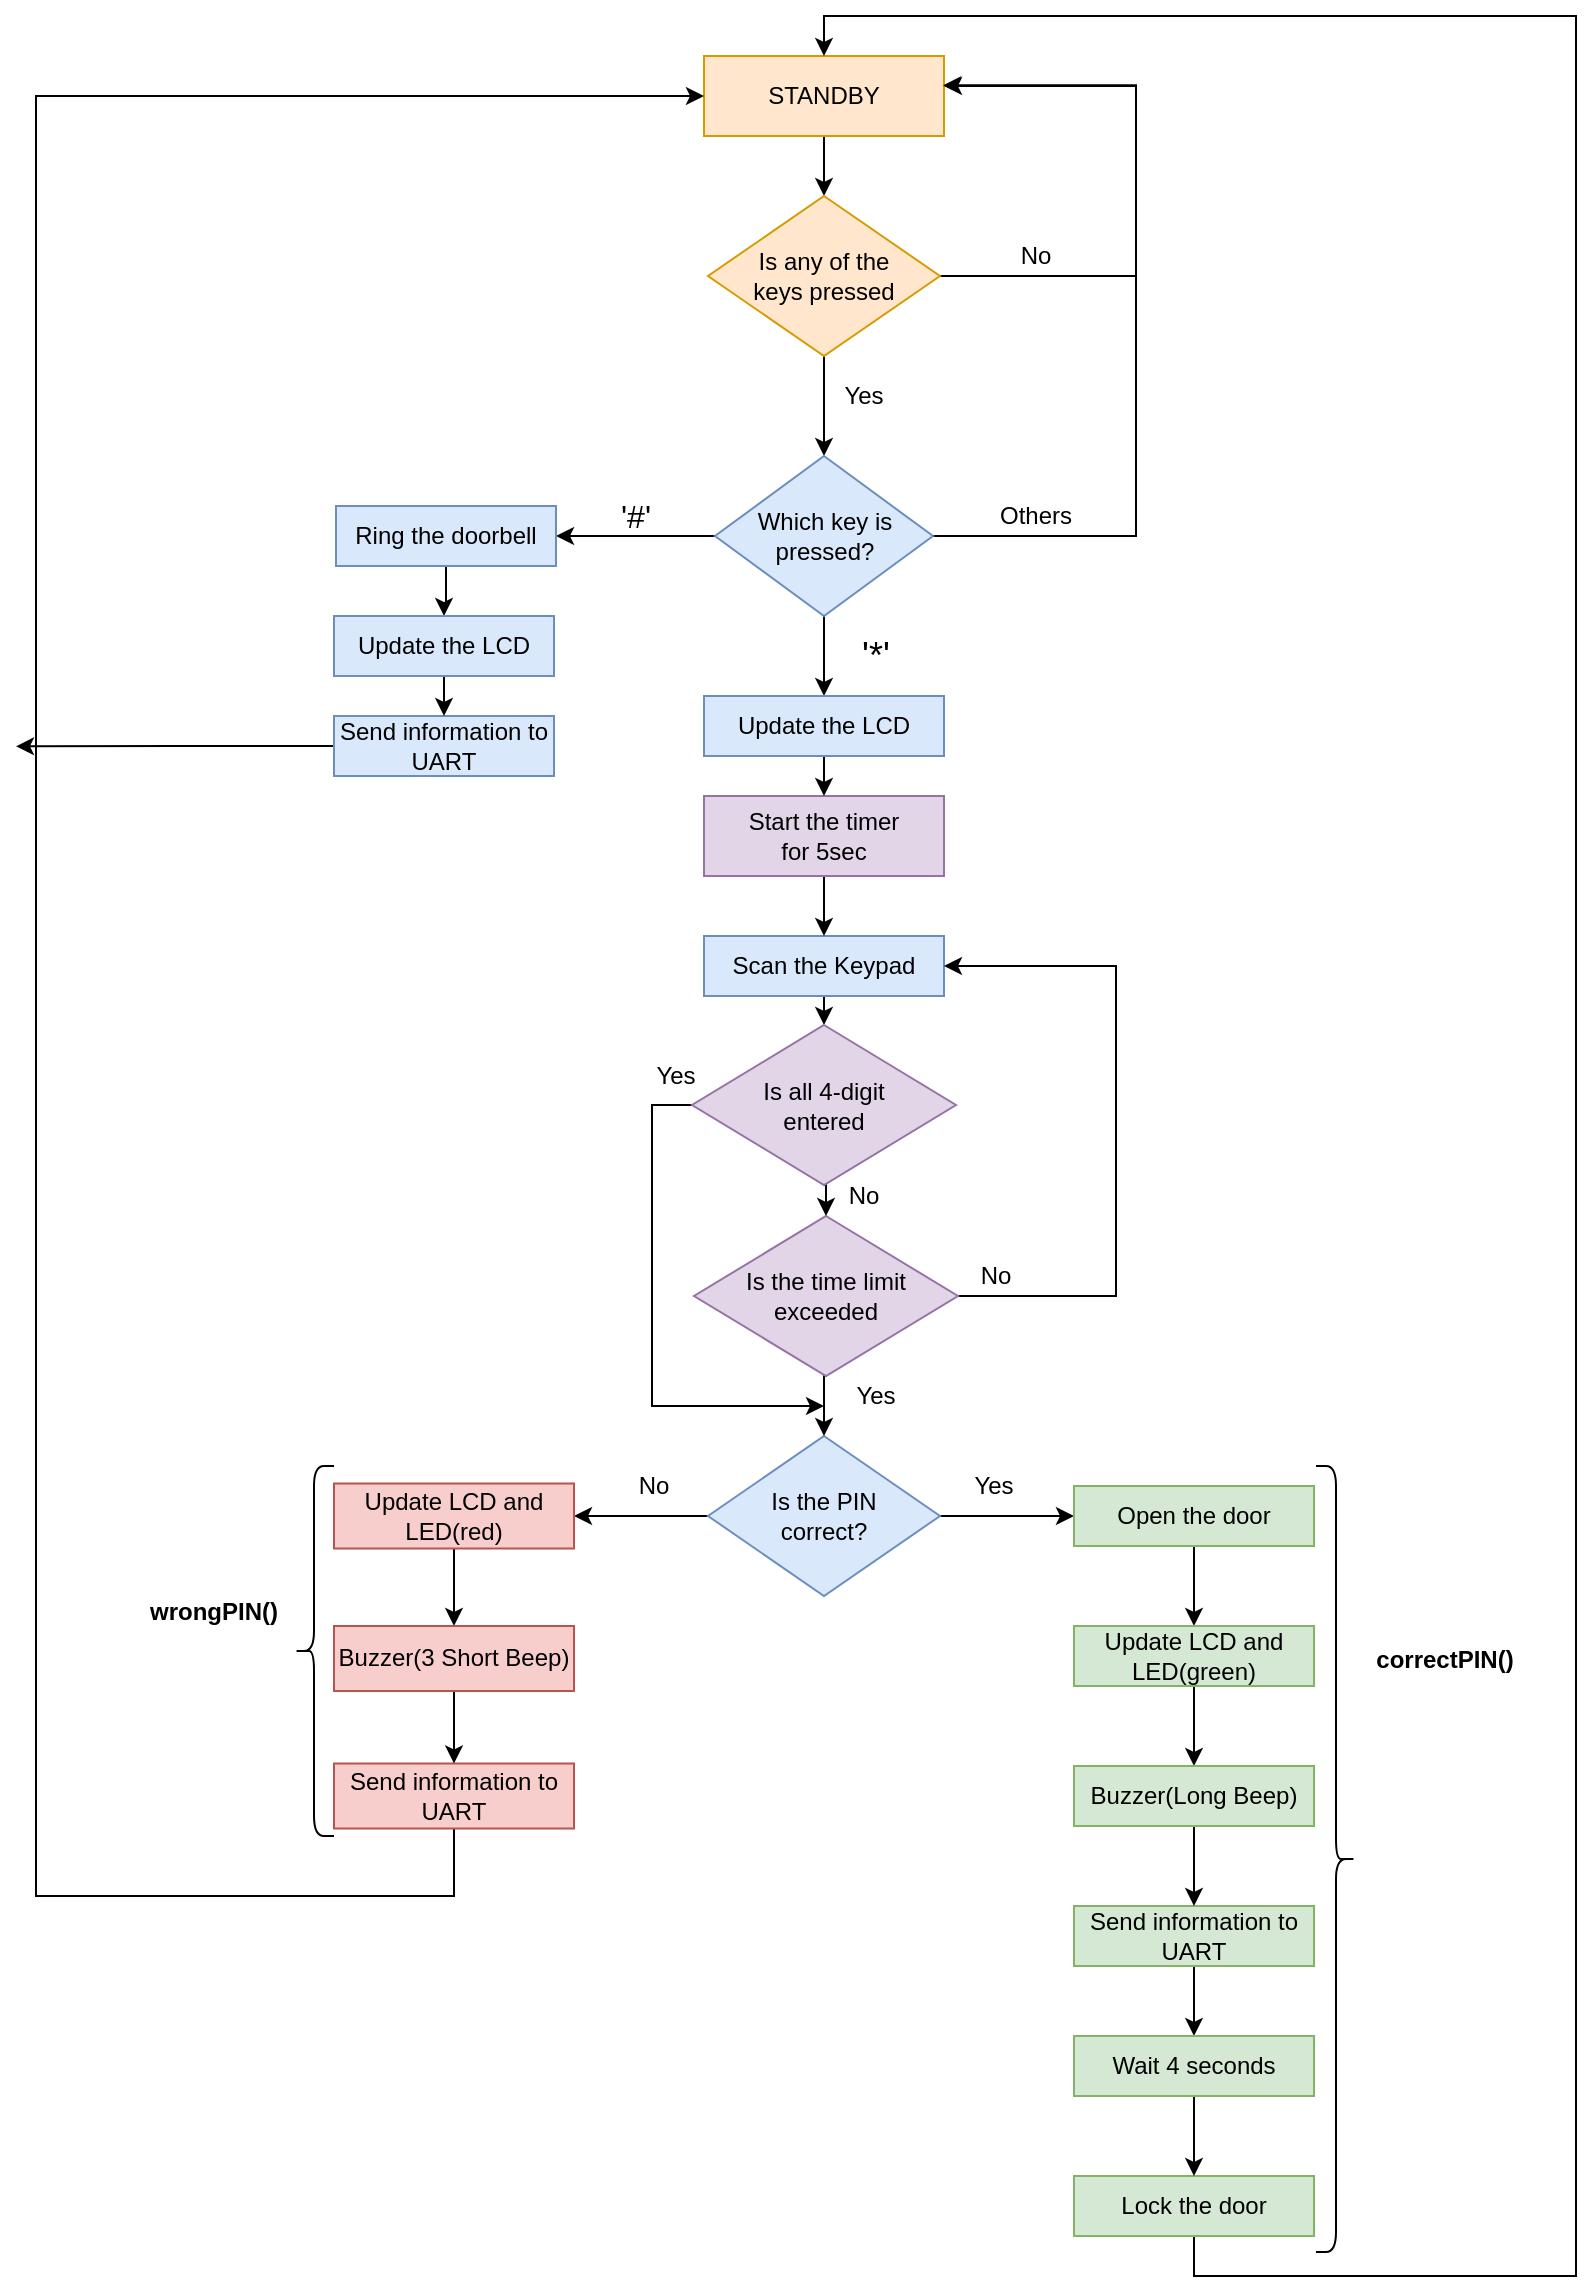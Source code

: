 <mxfile version="13.10.5" type="device"><diagram id="C5RBs43oDa-KdzZeNtuy" name="Page-1"><mxGraphModel dx="1422" dy="1931" grid="1" gridSize="10" guides="1" tooltips="1" connect="1" arrows="1" fold="1" page="1" pageScale="1" pageWidth="827" pageHeight="1169" math="0" shadow="0"><root><mxCell id="WIyWlLk6GJQsqaUBKTNV-0"/><mxCell id="WIyWlLk6GJQsqaUBKTNV-1" parent="WIyWlLk6GJQsqaUBKTNV-0"/><mxCell id="DNTc6tUad4FX3Sv0nXim-4" value="" style="edgeStyle=orthogonalEdgeStyle;orthogonalLoop=1;jettySize=auto;html=1;" parent="WIyWlLk6GJQsqaUBKTNV-1" source="DNTc6tUad4FX3Sv0nXim-2" target="DNTc6tUad4FX3Sv0nXim-3" edge="1"><mxGeometry relative="1" as="geometry"/></mxCell><mxCell id="DNTc6tUad4FX3Sv0nXim-2" value="STANDBY" style="whiteSpace=wrap;html=1;fillColor=#ffe6cc;strokeColor=#d79b00;" parent="WIyWlLk6GJQsqaUBKTNV-1" vertex="1"><mxGeometry x="354" y="20" width="120" height="40" as="geometry"/></mxCell><mxCell id="lgCaIrdGMXh6ixWFKIHN-0" style="edgeStyle=orthogonalEdgeStyle;orthogonalLoop=1;jettySize=auto;html=1;exitX=0.5;exitY=1;exitDx=0;exitDy=0;" parent="WIyWlLk6GJQsqaUBKTNV-1" source="DNTc6tUad4FX3Sv0nXim-3" target="DNTc6tUad4FX3Sv0nXim-7" edge="1"><mxGeometry relative="1" as="geometry"/></mxCell><mxCell id="lgCaIrdGMXh6ixWFKIHN-47" style="edgeStyle=orthogonalEdgeStyle;rounded=0;orthogonalLoop=1;jettySize=auto;html=1;exitX=1;exitY=0.5;exitDx=0;exitDy=0;entryX=0.996;entryY=0.366;entryDx=0;entryDy=0;entryPerimeter=0;" parent="WIyWlLk6GJQsqaUBKTNV-1" source="DNTc6tUad4FX3Sv0nXim-3" target="DNTc6tUad4FX3Sv0nXim-2" edge="1"><mxGeometry relative="1" as="geometry"><Array as="points"><mxPoint x="570" y="130"/><mxPoint x="570" y="35"/></Array></mxGeometry></mxCell><mxCell id="DNTc6tUad4FX3Sv0nXim-3" value="Is any of the &lt;br&gt;keys pressed" style="rhombus;whiteSpace=wrap;html=1;fillColor=#ffe6cc;strokeColor=#d79b00;" parent="WIyWlLk6GJQsqaUBKTNV-1" vertex="1"><mxGeometry x="356" y="90" width="116" height="80" as="geometry"/></mxCell><mxCell id="DNTc6tUad4FX3Sv0nXim-6" value="No" style="text;html=1;strokeColor=none;fillColor=none;align=center;verticalAlign=middle;whiteSpace=wrap;" parent="WIyWlLk6GJQsqaUBKTNV-1" vertex="1"><mxGeometry x="500" y="110" width="40" height="20" as="geometry"/></mxCell><mxCell id="lgCaIrdGMXh6ixWFKIHN-9" style="edgeStyle=orthogonalEdgeStyle;orthogonalLoop=1;jettySize=auto;html=1;" parent="WIyWlLk6GJQsqaUBKTNV-1" source="DNTc6tUad4FX3Sv0nXim-7" target="lgCaIrdGMXh6ixWFKIHN-8" edge="1"><mxGeometry relative="1" as="geometry"/></mxCell><mxCell id="lgCaIrdGMXh6ixWFKIHN-38" style="edgeStyle=orthogonalEdgeStyle;rounded=0;orthogonalLoop=1;jettySize=auto;html=1;exitX=1;exitY=0.5;exitDx=0;exitDy=0;" parent="WIyWlLk6GJQsqaUBKTNV-1" source="DNTc6tUad4FX3Sv0nXim-7" target="DNTc6tUad4FX3Sv0nXim-2" edge="1"><mxGeometry relative="1" as="geometry"><mxPoint x="500" y="35" as="targetPoint"/><Array as="points"><mxPoint x="570" y="260"/><mxPoint x="570" y="35"/></Array></mxGeometry></mxCell><mxCell id="7Wt8OuKON5u9qGzDplZN-8" style="edgeStyle=orthogonalEdgeStyle;rounded=0;orthogonalLoop=1;jettySize=auto;html=1;exitX=0.5;exitY=1;exitDx=0;exitDy=0;entryX=0.5;entryY=0;entryDx=0;entryDy=0;" parent="WIyWlLk6GJQsqaUBKTNV-1" source="DNTc6tUad4FX3Sv0nXim-7" target="7Wt8OuKON5u9qGzDplZN-5" edge="1"><mxGeometry relative="1" as="geometry"/></mxCell><mxCell id="DNTc6tUad4FX3Sv0nXim-7" value="Which key is&lt;br&gt;pressed?" style="rhombus;whiteSpace=wrap;html=1;fillColor=#dae8fc;strokeColor=#6c8ebf;" parent="WIyWlLk6GJQsqaUBKTNV-1" vertex="1"><mxGeometry x="359.5" y="220" width="109" height="80" as="geometry"/></mxCell><mxCell id="lgCaIrdGMXh6ixWFKIHN-2" value="Others" style="text;html=1;strokeColor=none;fillColor=none;align=center;verticalAlign=middle;whiteSpace=wrap;" parent="WIyWlLk6GJQsqaUBKTNV-1" vertex="1"><mxGeometry x="500" y="240" width="40" height="20" as="geometry"/></mxCell><mxCell id="KPDpX27hOTrup5JIS0Qp-2" style="edgeStyle=orthogonalEdgeStyle;rounded=0;orthogonalLoop=1;jettySize=auto;html=1;exitX=0.5;exitY=1;exitDx=0;exitDy=0;entryX=0.5;entryY=0;entryDx=0;entryDy=0;" edge="1" parent="WIyWlLk6GJQsqaUBKTNV-1" source="lgCaIrdGMXh6ixWFKIHN-4" target="KPDpX27hOTrup5JIS0Qp-1"><mxGeometry relative="1" as="geometry"/></mxCell><mxCell id="lgCaIrdGMXh6ixWFKIHN-4" value="Scan the Keypad" style="whiteSpace=wrap;html=1;fillColor=#dae8fc;strokeColor=#6c8ebf;" parent="WIyWlLk6GJQsqaUBKTNV-1" vertex="1"><mxGeometry x="354" y="460" width="120" height="30" as="geometry"/></mxCell><mxCell id="lgCaIrdGMXh6ixWFKIHN-7" value="Yes" style="text;html=1;strokeColor=none;fillColor=none;align=center;verticalAlign=middle;whiteSpace=wrap;" parent="WIyWlLk6GJQsqaUBKTNV-1" vertex="1"><mxGeometry x="414" y="180" width="40" height="20" as="geometry"/></mxCell><mxCell id="r5Uh8VkK3qRv4wb5RJsd-7" style="edgeStyle=orthogonalEdgeStyle;rounded=0;orthogonalLoop=1;jettySize=auto;html=1;exitX=0.5;exitY=1;exitDx=0;exitDy=0;" parent="WIyWlLk6GJQsqaUBKTNV-1" source="lgCaIrdGMXh6ixWFKIHN-8" target="r5Uh8VkK3qRv4wb5RJsd-5" edge="1"><mxGeometry relative="1" as="geometry"/></mxCell><mxCell id="lgCaIrdGMXh6ixWFKIHN-8" value="Ring the doorbell" style="whiteSpace=wrap;html=1;fillColor=#dae8fc;strokeColor=#6c8ebf;" parent="WIyWlLk6GJQsqaUBKTNV-1" vertex="1"><mxGeometry x="170" y="245" width="110" height="30" as="geometry"/></mxCell><mxCell id="lgCaIrdGMXh6ixWFKIHN-10" value="&lt;font style=&quot;font-size: 16px&quot;&gt;'#'&lt;/font&gt;" style="text;html=1;strokeColor=none;fillColor=none;align=center;verticalAlign=middle;whiteSpace=wrap;" parent="WIyWlLk6GJQsqaUBKTNV-1" vertex="1"><mxGeometry x="300" y="240" width="40" height="20" as="geometry"/></mxCell><mxCell id="lgCaIrdGMXh6ixWFKIHN-32" style="edgeStyle=orthogonalEdgeStyle;rounded=0;orthogonalLoop=1;jettySize=auto;html=1;exitX=1;exitY=0.5;exitDx=0;exitDy=0;entryX=0;entryY=0.5;entryDx=0;entryDy=0;" parent="WIyWlLk6GJQsqaUBKTNV-1" source="lgCaIrdGMXh6ixWFKIHN-11" target="lgCaIrdGMXh6ixWFKIHN-30" edge="1"><mxGeometry relative="1" as="geometry"/></mxCell><mxCell id="lgCaIrdGMXh6ixWFKIHN-41" style="edgeStyle=orthogonalEdgeStyle;rounded=0;orthogonalLoop=1;jettySize=auto;html=1;exitX=0;exitY=0.5;exitDx=0;exitDy=0;entryX=1;entryY=0.5;entryDx=0;entryDy=0;" parent="WIyWlLk6GJQsqaUBKTNV-1" source="lgCaIrdGMXh6ixWFKIHN-11" target="lgCaIrdGMXh6ixWFKIHN-40" edge="1"><mxGeometry relative="1" as="geometry"/></mxCell><mxCell id="lgCaIrdGMXh6ixWFKIHN-11" value="Is the PIN &lt;br&gt;correct?" style="rhombus;whiteSpace=wrap;html=1;fillColor=#dae8fc;strokeColor=#6c8ebf;" parent="WIyWlLk6GJQsqaUBKTNV-1" vertex="1"><mxGeometry x="356" y="710" width="116" height="80" as="geometry"/></mxCell><mxCell id="lgCaIrdGMXh6ixWFKIHN-16" value="Yes" style="text;html=1;strokeColor=none;fillColor=none;align=center;verticalAlign=middle;whiteSpace=wrap;" parent="WIyWlLk6GJQsqaUBKTNV-1" vertex="1"><mxGeometry x="479" y="725" width="40" height="20" as="geometry"/></mxCell><mxCell id="lgCaIrdGMXh6ixWFKIHN-80" style="edgeStyle=orthogonalEdgeStyle;rounded=0;orthogonalLoop=1;jettySize=auto;html=1;exitX=0.5;exitY=1;exitDx=0;exitDy=0;entryX=0.5;entryY=0;entryDx=0;entryDy=0;" parent="WIyWlLk6GJQsqaUBKTNV-1" source="lgCaIrdGMXh6ixWFKIHN-19" target="lgCaIrdGMXh6ixWFKIHN-78" edge="1"><mxGeometry relative="1" as="geometry"/></mxCell><mxCell id="lgCaIrdGMXh6ixWFKIHN-19" value="Send information to UART" style="rounded=0;whiteSpace=wrap;html=1;fillColor=#d5e8d4;strokeColor=#82b366;" parent="WIyWlLk6GJQsqaUBKTNV-1" vertex="1"><mxGeometry x="539" y="945" width="120" height="30" as="geometry"/></mxCell><mxCell id="lgCaIrdGMXh6ixWFKIHN-33" style="edgeStyle=orthogonalEdgeStyle;rounded=0;orthogonalLoop=1;jettySize=auto;html=1;exitX=0.5;exitY=1;exitDx=0;exitDy=0;entryX=0.5;entryY=0;entryDx=0;entryDy=0;" parent="WIyWlLk6GJQsqaUBKTNV-1" source="lgCaIrdGMXh6ixWFKIHN-30" target="lgCaIrdGMXh6ixWFKIHN-31" edge="1"><mxGeometry relative="1" as="geometry"/></mxCell><mxCell id="lgCaIrdGMXh6ixWFKIHN-30" value="Open the door" style="rounded=0;whiteSpace=wrap;html=1;fillColor=#d5e8d4;strokeColor=#82b366;" parent="WIyWlLk6GJQsqaUBKTNV-1" vertex="1"><mxGeometry x="539" y="735" width="120" height="30" as="geometry"/></mxCell><mxCell id="lgCaIrdGMXh6ixWFKIHN-45" style="edgeStyle=orthogonalEdgeStyle;rounded=0;orthogonalLoop=1;jettySize=auto;html=1;exitX=0.5;exitY=1;exitDx=0;exitDy=0;entryX=0.5;entryY=0;entryDx=0;entryDy=0;" parent="WIyWlLk6GJQsqaUBKTNV-1" source="lgCaIrdGMXh6ixWFKIHN-31" target="lgCaIrdGMXh6ixWFKIHN-44" edge="1"><mxGeometry relative="1" as="geometry"/></mxCell><mxCell id="lgCaIrdGMXh6ixWFKIHN-31" value="Update LCD and LED(green)" style="rounded=0;whiteSpace=wrap;html=1;fillColor=#d5e8d4;strokeColor=#82b366;" parent="WIyWlLk6GJQsqaUBKTNV-1" vertex="1"><mxGeometry x="539" y="805" width="120" height="30" as="geometry"/></mxCell><mxCell id="lgCaIrdGMXh6ixWFKIHN-37" style="edgeStyle=orthogonalEdgeStyle;rounded=0;orthogonalLoop=1;jettySize=auto;html=1;entryX=0.5;entryY=0;entryDx=0;entryDy=0;exitX=0.5;exitY=1;exitDx=0;exitDy=0;" parent="WIyWlLk6GJQsqaUBKTNV-1" source="lgCaIrdGMXh6ixWFKIHN-35" target="DNTc6tUad4FX3Sv0nXim-2" edge="1"><mxGeometry relative="1" as="geometry"><mxPoint x="780" as="targetPoint"/><mxPoint x="720" y="1010" as="sourcePoint"/><Array as="points"><mxPoint x="599" y="1130"/><mxPoint x="790" y="1130"/><mxPoint x="790"/><mxPoint x="414"/></Array></mxGeometry></mxCell><mxCell id="lgCaIrdGMXh6ixWFKIHN-35" value="Lock the door" style="rounded=0;whiteSpace=wrap;html=1;fillColor=#d5e8d4;strokeColor=#82b366;" parent="WIyWlLk6GJQsqaUBKTNV-1" vertex="1"><mxGeometry x="539" y="1080" width="120" height="30" as="geometry"/></mxCell><mxCell id="lgCaIrdGMXh6ixWFKIHN-76" style="edgeStyle=orthogonalEdgeStyle;rounded=0;orthogonalLoop=1;jettySize=auto;html=1;exitX=0.5;exitY=1;exitDx=0;exitDy=0;entryX=0.5;entryY=0;entryDx=0;entryDy=0;" parent="WIyWlLk6GJQsqaUBKTNV-1" source="lgCaIrdGMXh6ixWFKIHN-40" target="lgCaIrdGMXh6ixWFKIHN-74" edge="1"><mxGeometry relative="1" as="geometry"/></mxCell><mxCell id="lgCaIrdGMXh6ixWFKIHN-40" value="Update LCD and LED(red)" style="rounded=0;whiteSpace=wrap;html=1;fillColor=#f8cecc;strokeColor=#b85450;" parent="WIyWlLk6GJQsqaUBKTNV-1" vertex="1"><mxGeometry x="169" y="733.75" width="120" height="32.5" as="geometry"/></mxCell><mxCell id="lgCaIrdGMXh6ixWFKIHN-46" style="edgeStyle=orthogonalEdgeStyle;rounded=0;orthogonalLoop=1;jettySize=auto;html=1;exitX=0.5;exitY=1;exitDx=0;exitDy=0;entryX=0.5;entryY=0;entryDx=0;entryDy=0;" parent="WIyWlLk6GJQsqaUBKTNV-1" source="lgCaIrdGMXh6ixWFKIHN-44" target="lgCaIrdGMXh6ixWFKIHN-19" edge="1"><mxGeometry relative="1" as="geometry"/></mxCell><mxCell id="lgCaIrdGMXh6ixWFKIHN-44" value="Buzzer(Long Beep)" style="rounded=0;whiteSpace=wrap;html=1;fillColor=#d5e8d4;strokeColor=#82b366;" parent="WIyWlLk6GJQsqaUBKTNV-1" vertex="1"><mxGeometry x="539" y="875" width="120" height="30" as="geometry"/></mxCell><mxCell id="lgCaIrdGMXh6ixWFKIHN-69" style="edgeStyle=orthogonalEdgeStyle;rounded=0;orthogonalLoop=1;jettySize=auto;html=1;entryX=0;entryY=0.5;entryDx=0;entryDy=0;" parent="WIyWlLk6GJQsqaUBKTNV-1" source="lgCaIrdGMXh6ixWFKIHN-48" target="DNTc6tUad4FX3Sv0nXim-2" edge="1"><mxGeometry relative="1" as="geometry"><Array as="points"><mxPoint x="229" y="940"/><mxPoint x="20" y="940"/><mxPoint x="20" y="40"/></Array></mxGeometry></mxCell><mxCell id="lgCaIrdGMXh6ixWFKIHN-48" value="Send information to UART" style="rounded=0;whiteSpace=wrap;html=1;fillColor=#f8cecc;strokeColor=#b85450;" parent="WIyWlLk6GJQsqaUBKTNV-1" vertex="1"><mxGeometry x="169" y="873.75" width="120" height="32.5" as="geometry"/></mxCell><mxCell id="lgCaIrdGMXh6ixWFKIHN-50" value="No" style="text;html=1;strokeColor=none;fillColor=none;align=center;verticalAlign=middle;whiteSpace=wrap;" parent="WIyWlLk6GJQsqaUBKTNV-1" vertex="1"><mxGeometry x="309" y="725" width="40" height="20" as="geometry"/></mxCell><mxCell id="lgCaIrdGMXh6ixWFKIHN-57" style="edgeStyle=orthogonalEdgeStyle;rounded=0;orthogonalLoop=1;jettySize=auto;html=1;exitX=0.5;exitY=1;exitDx=0;exitDy=0;entryX=0.5;entryY=0;entryDx=0;entryDy=0;" parent="WIyWlLk6GJQsqaUBKTNV-1" source="lgCaIrdGMXh6ixWFKIHN-53" target="lgCaIrdGMXh6ixWFKIHN-4" edge="1"><mxGeometry relative="1" as="geometry"/></mxCell><mxCell id="lgCaIrdGMXh6ixWFKIHN-53" value="Start the timer&lt;br&gt;for 5sec" style="rounded=0;whiteSpace=wrap;html=1;fillColor=#e1d5e7;strokeColor=#9673a6;" parent="WIyWlLk6GJQsqaUBKTNV-1" vertex="1"><mxGeometry x="354" y="390" width="120" height="40" as="geometry"/></mxCell><mxCell id="lgCaIrdGMXh6ixWFKIHN-56" value="&lt;font style=&quot;font-size: 18px&quot;&gt;'*'&lt;/font&gt;" style="text;html=1;strokeColor=none;fillColor=none;align=center;verticalAlign=middle;whiteSpace=wrap;" parent="WIyWlLk6GJQsqaUBKTNV-1" vertex="1"><mxGeometry x="420" y="310" width="40" height="20" as="geometry"/></mxCell><mxCell id="KPDpX27hOTrup5JIS0Qp-4" style="edgeStyle=orthogonalEdgeStyle;rounded=0;orthogonalLoop=1;jettySize=auto;html=1;exitX=0.5;exitY=1;exitDx=0;exitDy=0;entryX=0.5;entryY=0;entryDx=0;entryDy=0;" edge="1" parent="WIyWlLk6GJQsqaUBKTNV-1" source="lgCaIrdGMXh6ixWFKIHN-58" target="lgCaIrdGMXh6ixWFKIHN-11"><mxGeometry relative="1" as="geometry"/></mxCell><mxCell id="KPDpX27hOTrup5JIS0Qp-5" style="edgeStyle=orthogonalEdgeStyle;rounded=0;orthogonalLoop=1;jettySize=auto;html=1;exitX=1;exitY=0.5;exitDx=0;exitDy=0;entryX=1;entryY=0.5;entryDx=0;entryDy=0;" edge="1" parent="WIyWlLk6GJQsqaUBKTNV-1" source="lgCaIrdGMXh6ixWFKIHN-58" target="lgCaIrdGMXh6ixWFKIHN-4"><mxGeometry relative="1" as="geometry"><Array as="points"><mxPoint x="560" y="640"/><mxPoint x="560" y="475"/></Array></mxGeometry></mxCell><mxCell id="lgCaIrdGMXh6ixWFKIHN-58" value="Is the time limit &lt;br&gt;exceeded" style="rhombus;whiteSpace=wrap;html=1;fillColor=#e1d5e7;strokeColor=#9673a6;" parent="WIyWlLk6GJQsqaUBKTNV-1" vertex="1"><mxGeometry x="349" y="600" width="132" height="80" as="geometry"/></mxCell><mxCell id="lgCaIrdGMXh6ixWFKIHN-70" value="" style="shape=curlyBracket;whiteSpace=wrap;html=1;rounded=1;" parent="WIyWlLk6GJQsqaUBKTNV-1" vertex="1"><mxGeometry x="149" y="725" width="20" height="185" as="geometry"/></mxCell><mxCell id="lgCaIrdGMXh6ixWFKIHN-71" value="" style="shape=curlyBracket;whiteSpace=wrap;html=1;rounded=1;size=0.5;rotation=-180;" parent="WIyWlLk6GJQsqaUBKTNV-1" vertex="1"><mxGeometry x="660" y="725" width="20" height="393" as="geometry"/></mxCell><mxCell id="lgCaIrdGMXh6ixWFKIHN-72" value="&lt;b&gt;&lt;font style=&quot;font-size: 12px&quot;&gt;wrongPIN()&lt;/font&gt;&lt;/b&gt;" style="text;html=1;strokeColor=none;fillColor=none;align=center;verticalAlign=middle;whiteSpace=wrap;rounded=0;" parent="WIyWlLk6GJQsqaUBKTNV-1" vertex="1"><mxGeometry x="69" y="780" width="80" height="35" as="geometry"/></mxCell><mxCell id="lgCaIrdGMXh6ixWFKIHN-73" value="&lt;b&gt;correctPIN()&lt;/b&gt;" style="text;html=1;strokeColor=none;fillColor=none;align=center;verticalAlign=middle;whiteSpace=wrap;rounded=0;" parent="WIyWlLk6GJQsqaUBKTNV-1" vertex="1"><mxGeometry x="680" y="804" width="89" height="35" as="geometry"/></mxCell><mxCell id="7Wt8OuKON5u9qGzDplZN-11" style="edgeStyle=orthogonalEdgeStyle;rounded=0;orthogonalLoop=1;jettySize=auto;html=1;exitX=0.5;exitY=1;exitDx=0;exitDy=0;entryX=0.5;entryY=0;entryDx=0;entryDy=0;" parent="WIyWlLk6GJQsqaUBKTNV-1" source="lgCaIrdGMXh6ixWFKIHN-74" target="lgCaIrdGMXh6ixWFKIHN-48" edge="1"><mxGeometry relative="1" as="geometry"/></mxCell><mxCell id="lgCaIrdGMXh6ixWFKIHN-74" value="Buzzer(3 Short Beep)" style="rounded=0;whiteSpace=wrap;html=1;fillColor=#f8cecc;strokeColor=#b85450;" parent="WIyWlLk6GJQsqaUBKTNV-1" vertex="1"><mxGeometry x="169" y="805" width="120" height="32.5" as="geometry"/></mxCell><mxCell id="lgCaIrdGMXh6ixWFKIHN-81" style="edgeStyle=orthogonalEdgeStyle;rounded=0;orthogonalLoop=1;jettySize=auto;html=1;exitX=0.5;exitY=1;exitDx=0;exitDy=0;" parent="WIyWlLk6GJQsqaUBKTNV-1" source="lgCaIrdGMXh6ixWFKIHN-78" target="lgCaIrdGMXh6ixWFKIHN-35" edge="1"><mxGeometry relative="1" as="geometry"/></mxCell><mxCell id="lgCaIrdGMXh6ixWFKIHN-78" value="Wait 4 seconds" style="rounded=0;whiteSpace=wrap;html=1;fillColor=#d5e8d4;strokeColor=#82b366;" parent="WIyWlLk6GJQsqaUBKTNV-1" vertex="1"><mxGeometry x="539" y="1010" width="120" height="30" as="geometry"/></mxCell><mxCell id="4MoXo3wN_iW-lML8QI0--12" value="No" style="text;html=1;strokeColor=none;fillColor=none;align=center;verticalAlign=middle;whiteSpace=wrap;" parent="WIyWlLk6GJQsqaUBKTNV-1" vertex="1"><mxGeometry x="414" y="580" width="40" height="20" as="geometry"/></mxCell><mxCell id="r5Uh8VkK3qRv4wb5RJsd-9" style="edgeStyle=orthogonalEdgeStyle;rounded=0;orthogonalLoop=1;jettySize=auto;html=1;exitX=0;exitY=0.5;exitDx=0;exitDy=0;" parent="WIyWlLk6GJQsqaUBKTNV-1" source="r5Uh8VkK3qRv4wb5RJsd-0" edge="1"><mxGeometry relative="1" as="geometry"><mxPoint x="10" y="365.167" as="targetPoint"/></mxGeometry></mxCell><mxCell id="r5Uh8VkK3qRv4wb5RJsd-0" value="Send information to UART" style="whiteSpace=wrap;html=1;fillColor=#dae8fc;strokeColor=#6c8ebf;" parent="WIyWlLk6GJQsqaUBKTNV-1" vertex="1"><mxGeometry x="169" y="350" width="110" height="30" as="geometry"/></mxCell><mxCell id="r5Uh8VkK3qRv4wb5RJsd-8" style="edgeStyle=orthogonalEdgeStyle;rounded=0;orthogonalLoop=1;jettySize=auto;html=1;exitX=0.5;exitY=1;exitDx=0;exitDy=0;entryX=0.5;entryY=0;entryDx=0;entryDy=0;" parent="WIyWlLk6GJQsqaUBKTNV-1" source="r5Uh8VkK3qRv4wb5RJsd-5" target="r5Uh8VkK3qRv4wb5RJsd-0" edge="1"><mxGeometry relative="1" as="geometry"/></mxCell><mxCell id="r5Uh8VkK3qRv4wb5RJsd-5" value="Update the LCD" style="whiteSpace=wrap;html=1;fillColor=#dae8fc;strokeColor=#6c8ebf;" parent="WIyWlLk6GJQsqaUBKTNV-1" vertex="1"><mxGeometry x="169" y="300" width="110" height="30" as="geometry"/></mxCell><mxCell id="7Wt8OuKON5u9qGzDplZN-0" style="edgeStyle=orthogonalEdgeStyle;rounded=0;orthogonalLoop=1;jettySize=auto;html=1;exitX=0.5;exitY=1;exitDx=0;exitDy=0;" parent="WIyWlLk6GJQsqaUBKTNV-1" source="lgCaIrdGMXh6ixWFKIHN-48" target="lgCaIrdGMXh6ixWFKIHN-48" edge="1"><mxGeometry relative="1" as="geometry"/></mxCell><mxCell id="7Wt8OuKON5u9qGzDplZN-9" style="edgeStyle=orthogonalEdgeStyle;rounded=0;orthogonalLoop=1;jettySize=auto;html=1;exitX=0.5;exitY=1;exitDx=0;exitDy=0;entryX=0.5;entryY=0;entryDx=0;entryDy=0;" parent="WIyWlLk6GJQsqaUBKTNV-1" source="7Wt8OuKON5u9qGzDplZN-5" target="lgCaIrdGMXh6ixWFKIHN-53" edge="1"><mxGeometry relative="1" as="geometry"/></mxCell><mxCell id="7Wt8OuKON5u9qGzDplZN-5" value="Update the LCD" style="whiteSpace=wrap;html=1;fillColor=#dae8fc;strokeColor=#6c8ebf;" parent="WIyWlLk6GJQsqaUBKTNV-1" vertex="1"><mxGeometry x="354" y="340" width="120" height="30" as="geometry"/></mxCell><mxCell id="KPDpX27hOTrup5JIS0Qp-3" style="edgeStyle=orthogonalEdgeStyle;rounded=0;orthogonalLoop=1;jettySize=auto;html=1;exitX=0.5;exitY=1;exitDx=0;exitDy=0;entryX=0.5;entryY=0;entryDx=0;entryDy=0;" edge="1" parent="WIyWlLk6GJQsqaUBKTNV-1" source="KPDpX27hOTrup5JIS0Qp-1" target="lgCaIrdGMXh6ixWFKIHN-58"><mxGeometry relative="1" as="geometry"/></mxCell><mxCell id="KPDpX27hOTrup5JIS0Qp-10" style="edgeStyle=orthogonalEdgeStyle;rounded=0;orthogonalLoop=1;jettySize=auto;html=1;exitX=0;exitY=0.5;exitDx=0;exitDy=0;" edge="1" parent="WIyWlLk6GJQsqaUBKTNV-1" source="KPDpX27hOTrup5JIS0Qp-1"><mxGeometry relative="1" as="geometry"><mxPoint x="414" y="695" as="targetPoint"/><Array as="points"><mxPoint x="328" y="545"/><mxPoint x="328" y="695"/></Array></mxGeometry></mxCell><mxCell id="KPDpX27hOTrup5JIS0Qp-1" value="Is all 4-digit &lt;br&gt;entered" style="rhombus;whiteSpace=wrap;html=1;fillColor=#e1d5e7;strokeColor=#9673a6;" vertex="1" parent="WIyWlLk6GJQsqaUBKTNV-1"><mxGeometry x="348" y="504.5" width="132" height="80" as="geometry"/></mxCell><mxCell id="KPDpX27hOTrup5JIS0Qp-7" value="No" style="text;html=1;strokeColor=none;fillColor=none;align=center;verticalAlign=middle;whiteSpace=wrap;" vertex="1" parent="WIyWlLk6GJQsqaUBKTNV-1"><mxGeometry x="480" y="620" width="40" height="20" as="geometry"/></mxCell><mxCell id="KPDpX27hOTrup5JIS0Qp-8" value="Yes" style="text;html=1;strokeColor=none;fillColor=none;align=center;verticalAlign=middle;whiteSpace=wrap;" vertex="1" parent="WIyWlLk6GJQsqaUBKTNV-1"><mxGeometry x="420" y="680" width="40" height="20" as="geometry"/></mxCell><mxCell id="KPDpX27hOTrup5JIS0Qp-11" value="Yes" style="text;html=1;strokeColor=none;fillColor=none;align=center;verticalAlign=middle;whiteSpace=wrap;" vertex="1" parent="WIyWlLk6GJQsqaUBKTNV-1"><mxGeometry x="319.5" y="520" width="40" height="20" as="geometry"/></mxCell></root></mxGraphModel></diagram></mxfile>